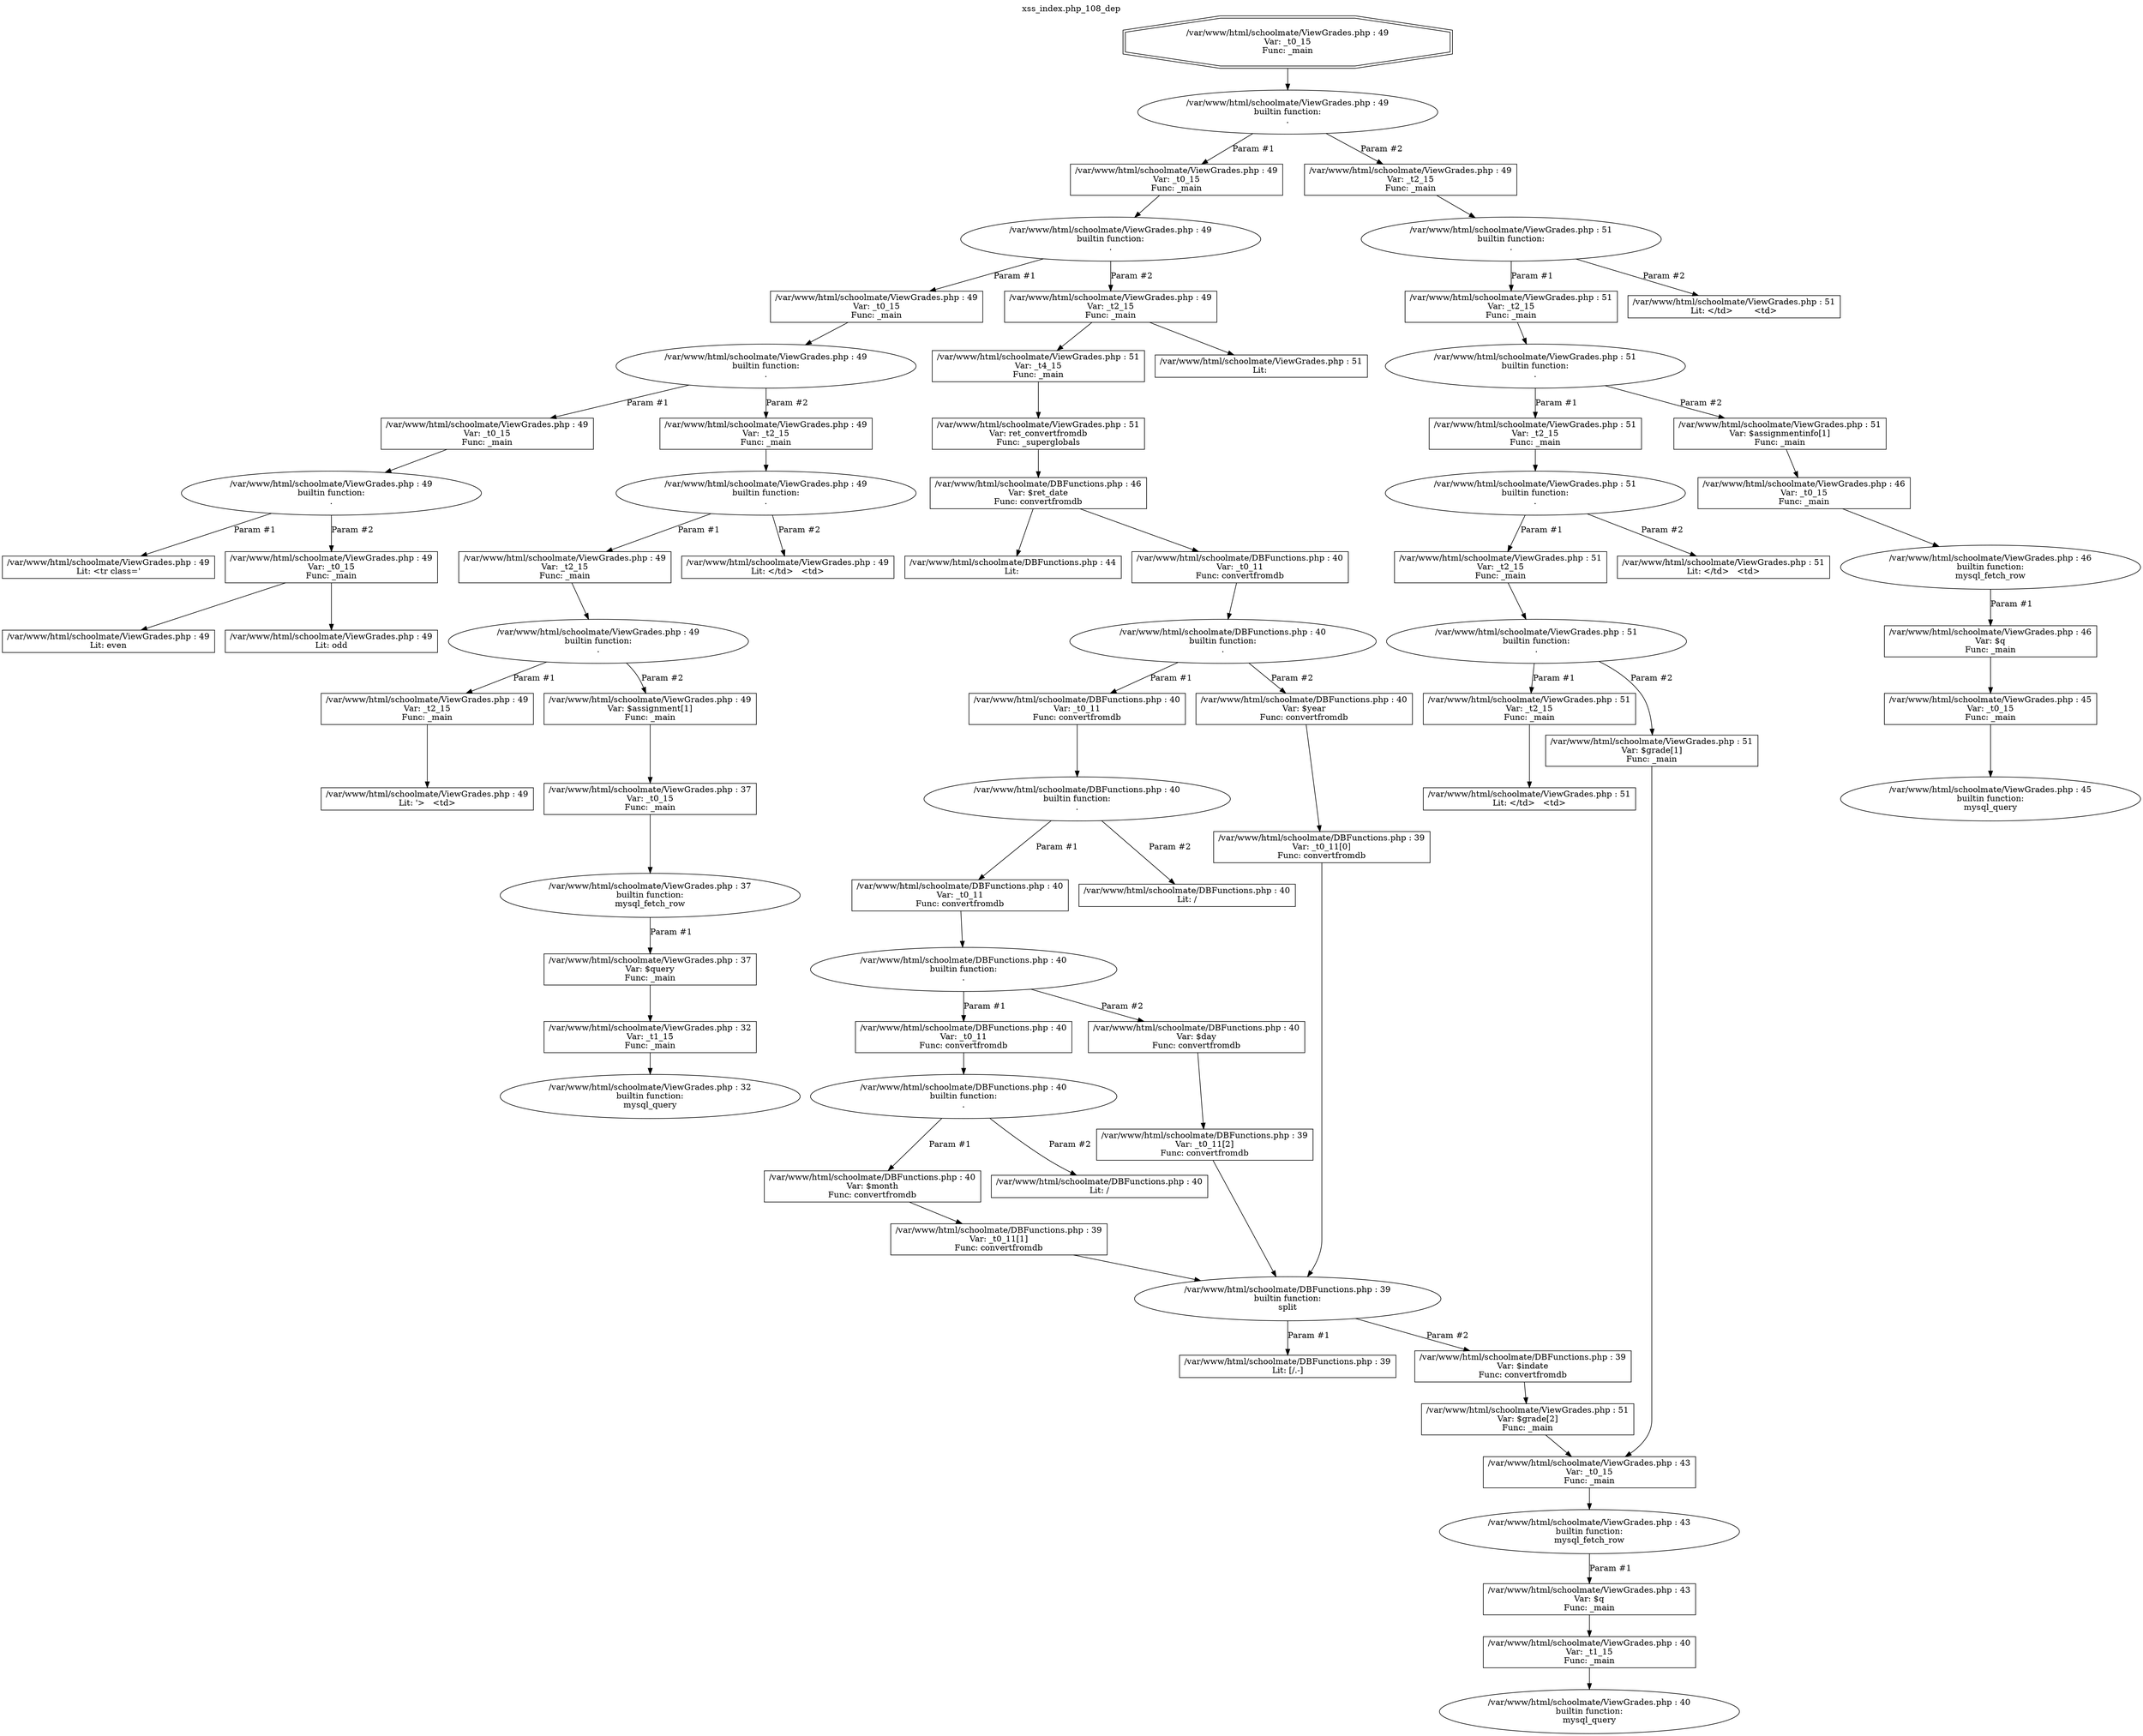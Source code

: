 digraph cfg {
  label="xss_index.php_108_dep";
  labelloc=t;
  n1 [shape=doubleoctagon, label="/var/www/html/schoolmate/ViewGrades.php : 49\nVar: _t0_15\nFunc: _main\n"];
  n2 [shape=ellipse, label="/var/www/html/schoolmate/ViewGrades.php : 49\nbuiltin function:\n.\n"];
  n3 [shape=box, label="/var/www/html/schoolmate/ViewGrades.php : 49\nVar: _t0_15\nFunc: _main\n"];
  n4 [shape=ellipse, label="/var/www/html/schoolmate/ViewGrades.php : 49\nbuiltin function:\n.\n"];
  n5 [shape=box, label="/var/www/html/schoolmate/ViewGrades.php : 49\nVar: _t0_15\nFunc: _main\n"];
  n6 [shape=ellipse, label="/var/www/html/schoolmate/ViewGrades.php : 49\nbuiltin function:\n.\n"];
  n7 [shape=box, label="/var/www/html/schoolmate/ViewGrades.php : 49\nVar: _t0_15\nFunc: _main\n"];
  n8 [shape=ellipse, label="/var/www/html/schoolmate/ViewGrades.php : 49\nbuiltin function:\n.\n"];
  n9 [shape=box, label="/var/www/html/schoolmate/ViewGrades.php : 49\nLit: <tr class='\n"];
  n10 [shape=box, label="/var/www/html/schoolmate/ViewGrades.php : 49\nVar: _t0_15\nFunc: _main\n"];
  n11 [shape=box, label="/var/www/html/schoolmate/ViewGrades.php : 49\nLit: even\n"];
  n12 [shape=box, label="/var/www/html/schoolmate/ViewGrades.php : 49\nLit: odd\n"];
  n13 [shape=box, label="/var/www/html/schoolmate/ViewGrades.php : 49\nVar: _t2_15\nFunc: _main\n"];
  n14 [shape=ellipse, label="/var/www/html/schoolmate/ViewGrades.php : 49\nbuiltin function:\n.\n"];
  n15 [shape=box, label="/var/www/html/schoolmate/ViewGrades.php : 49\nVar: _t2_15\nFunc: _main\n"];
  n16 [shape=ellipse, label="/var/www/html/schoolmate/ViewGrades.php : 49\nbuiltin function:\n.\n"];
  n17 [shape=box, label="/var/www/html/schoolmate/ViewGrades.php : 49\nVar: _t2_15\nFunc: _main\n"];
  n18 [shape=box, label="/var/www/html/schoolmate/ViewGrades.php : 49\nLit: '>   <td>\n"];
  n19 [shape=box, label="/var/www/html/schoolmate/ViewGrades.php : 49\nVar: $assignment[1]\nFunc: _main\n"];
  n20 [shape=box, label="/var/www/html/schoolmate/ViewGrades.php : 37\nVar: _t0_15\nFunc: _main\n"];
  n21 [shape=ellipse, label="/var/www/html/schoolmate/ViewGrades.php : 37\nbuiltin function:\nmysql_fetch_row\n"];
  n22 [shape=box, label="/var/www/html/schoolmate/ViewGrades.php : 37\nVar: $query\nFunc: _main\n"];
  n23 [shape=box, label="/var/www/html/schoolmate/ViewGrades.php : 32\nVar: _t1_15\nFunc: _main\n"];
  n24 [shape=ellipse, label="/var/www/html/schoolmate/ViewGrades.php : 32\nbuiltin function:\nmysql_query\n"];
  n25 [shape=box, label="/var/www/html/schoolmate/ViewGrades.php : 49\nLit: </td>   <td>\n"];
  n26 [shape=box, label="/var/www/html/schoolmate/ViewGrades.php : 49\nVar: _t2_15\nFunc: _main\n"];
  n27 [shape=box, label="/var/www/html/schoolmate/ViewGrades.php : 51\nVar: _t4_15\nFunc: _main\n"];
  n28 [shape=box, label="/var/www/html/schoolmate/ViewGrades.php : 51\nVar: ret_convertfromdb\nFunc: _superglobals\n"];
  n29 [shape=box, label="/var/www/html/schoolmate/DBFunctions.php : 46\nVar: $ret_date\nFunc: convertfromdb\n"];
  n30 [shape=box, label="/var/www/html/schoolmate/DBFunctions.php : 44\nLit: \n"];
  n31 [shape=box, label="/var/www/html/schoolmate/DBFunctions.php : 40\nVar: _t0_11\nFunc: convertfromdb\n"];
  n32 [shape=ellipse, label="/var/www/html/schoolmate/DBFunctions.php : 40\nbuiltin function:\n.\n"];
  n33 [shape=box, label="/var/www/html/schoolmate/DBFunctions.php : 40\nVar: _t0_11\nFunc: convertfromdb\n"];
  n34 [shape=ellipse, label="/var/www/html/schoolmate/DBFunctions.php : 40\nbuiltin function:\n.\n"];
  n35 [shape=box, label="/var/www/html/schoolmate/DBFunctions.php : 40\nVar: _t0_11\nFunc: convertfromdb\n"];
  n36 [shape=ellipse, label="/var/www/html/schoolmate/DBFunctions.php : 40\nbuiltin function:\n.\n"];
  n37 [shape=box, label="/var/www/html/schoolmate/DBFunctions.php : 40\nVar: _t0_11\nFunc: convertfromdb\n"];
  n38 [shape=ellipse, label="/var/www/html/schoolmate/DBFunctions.php : 40\nbuiltin function:\n.\n"];
  n39 [shape=box, label="/var/www/html/schoolmate/DBFunctions.php : 40\nVar: $month\nFunc: convertfromdb\n"];
  n40 [shape=box, label="/var/www/html/schoolmate/DBFunctions.php : 39\nVar: _t0_11[1]\nFunc: convertfromdb\n"];
  n41 [shape=ellipse, label="/var/www/html/schoolmate/DBFunctions.php : 39\nbuiltin function:\nsplit\n"];
  n42 [shape=box, label="/var/www/html/schoolmate/DBFunctions.php : 39\nLit: [/.-]\n"];
  n43 [shape=box, label="/var/www/html/schoolmate/DBFunctions.php : 39\nVar: $indate\nFunc: convertfromdb\n"];
  n44 [shape=box, label="/var/www/html/schoolmate/ViewGrades.php : 51\nVar: $grade[2]\nFunc: _main\n"];
  n45 [shape=box, label="/var/www/html/schoolmate/ViewGrades.php : 43\nVar: _t0_15\nFunc: _main\n"];
  n46 [shape=ellipse, label="/var/www/html/schoolmate/ViewGrades.php : 43\nbuiltin function:\nmysql_fetch_row\n"];
  n47 [shape=box, label="/var/www/html/schoolmate/ViewGrades.php : 43\nVar: $q\nFunc: _main\n"];
  n48 [shape=box, label="/var/www/html/schoolmate/ViewGrades.php : 40\nVar: _t1_15\nFunc: _main\n"];
  n49 [shape=ellipse, label="/var/www/html/schoolmate/ViewGrades.php : 40\nbuiltin function:\nmysql_query\n"];
  n50 [shape=box, label="/var/www/html/schoolmate/DBFunctions.php : 40\nLit: /\n"];
  n51 [shape=box, label="/var/www/html/schoolmate/DBFunctions.php : 40\nVar: $day\nFunc: convertfromdb\n"];
  n52 [shape=box, label="/var/www/html/schoolmate/DBFunctions.php : 39\nVar: _t0_11[2]\nFunc: convertfromdb\n"];
  n53 [shape=box, label="/var/www/html/schoolmate/DBFunctions.php : 40\nLit: /\n"];
  n54 [shape=box, label="/var/www/html/schoolmate/DBFunctions.php : 40\nVar: $year\nFunc: convertfromdb\n"];
  n55 [shape=box, label="/var/www/html/schoolmate/DBFunctions.php : 39\nVar: _t0_11[0]\nFunc: convertfromdb\n"];
  n56 [shape=box, label="/var/www/html/schoolmate/ViewGrades.php : 51\nLit: \n"];
  n57 [shape=box, label="/var/www/html/schoolmate/ViewGrades.php : 49\nVar: _t2_15\nFunc: _main\n"];
  n58 [shape=ellipse, label="/var/www/html/schoolmate/ViewGrades.php : 51\nbuiltin function:\n.\n"];
  n59 [shape=box, label="/var/www/html/schoolmate/ViewGrades.php : 51\nVar: _t2_15\nFunc: _main\n"];
  n60 [shape=ellipse, label="/var/www/html/schoolmate/ViewGrades.php : 51\nbuiltin function:\n.\n"];
  n61 [shape=box, label="/var/www/html/schoolmate/ViewGrades.php : 51\nVar: _t2_15\nFunc: _main\n"];
  n62 [shape=ellipse, label="/var/www/html/schoolmate/ViewGrades.php : 51\nbuiltin function:\n.\n"];
  n63 [shape=box, label="/var/www/html/schoolmate/ViewGrades.php : 51\nVar: _t2_15\nFunc: _main\n"];
  n64 [shape=ellipse, label="/var/www/html/schoolmate/ViewGrades.php : 51\nbuiltin function:\n.\n"];
  n65 [shape=box, label="/var/www/html/schoolmate/ViewGrades.php : 51\nVar: _t2_15\nFunc: _main\n"];
  n66 [shape=box, label="/var/www/html/schoolmate/ViewGrades.php : 51\nLit: </td>   <td>\n"];
  n67 [shape=box, label="/var/www/html/schoolmate/ViewGrades.php : 51\nVar: $grade[1]\nFunc: _main\n"];
  n68 [shape=box, label="/var/www/html/schoolmate/ViewGrades.php : 51\nLit: </td>   <td>\n"];
  n69 [shape=box, label="/var/www/html/schoolmate/ViewGrades.php : 51\nVar: $assignmentinfo[1]\nFunc: _main\n"];
  n70 [shape=box, label="/var/www/html/schoolmate/ViewGrades.php : 46\nVar: _t0_15\nFunc: _main\n"];
  n71 [shape=ellipse, label="/var/www/html/schoolmate/ViewGrades.php : 46\nbuiltin function:\nmysql_fetch_row\n"];
  n72 [shape=box, label="/var/www/html/schoolmate/ViewGrades.php : 46\nVar: $q\nFunc: _main\n"];
  n73 [shape=box, label="/var/www/html/schoolmate/ViewGrades.php : 45\nVar: _t0_15\nFunc: _main\n"];
  n74 [shape=ellipse, label="/var/www/html/schoolmate/ViewGrades.php : 45\nbuiltin function:\nmysql_query\n"];
  n75 [shape=box, label="/var/www/html/schoolmate/ViewGrades.php : 51\nLit: </td>	<td>\n"];
  n1 -> n2;
  n3 -> n4;
  n5 -> n6;
  n7 -> n8;
  n8 -> n9[label="Param #1"];
  n8 -> n10[label="Param #2"];
  n10 -> n11;
  n10 -> n12;
  n6 -> n7[label="Param #1"];
  n6 -> n13[label="Param #2"];
  n13 -> n14;
  n15 -> n16;
  n17 -> n18;
  n16 -> n17[label="Param #1"];
  n16 -> n19[label="Param #2"];
  n20 -> n21;
  n23 -> n24;
  n22 -> n23;
  n21 -> n22[label="Param #1"];
  n19 -> n20;
  n14 -> n15[label="Param #1"];
  n14 -> n25[label="Param #2"];
  n4 -> n5[label="Param #1"];
  n4 -> n26[label="Param #2"];
  n29 -> n30;
  n29 -> n31;
  n31 -> n32;
  n33 -> n34;
  n35 -> n36;
  n37 -> n38;
  n40 -> n41;
  n41 -> n42[label="Param #1"];
  n41 -> n43[label="Param #2"];
  n45 -> n46;
  n48 -> n49;
  n47 -> n48;
  n46 -> n47[label="Param #1"];
  n44 -> n45;
  n43 -> n44;
  n39 -> n40;
  n38 -> n39[label="Param #1"];
  n38 -> n50[label="Param #2"];
  n36 -> n37[label="Param #1"];
  n36 -> n51[label="Param #2"];
  n52 -> n41;
  n51 -> n52;
  n34 -> n35[label="Param #1"];
  n34 -> n53[label="Param #2"];
  n32 -> n33[label="Param #1"];
  n32 -> n54[label="Param #2"];
  n55 -> n41;
  n54 -> n55;
  n28 -> n29;
  n27 -> n28;
  n26 -> n27;
  n26 -> n56;
  n2 -> n3[label="Param #1"];
  n2 -> n57[label="Param #2"];
  n57 -> n58;
  n59 -> n60;
  n61 -> n62;
  n63 -> n64;
  n65 -> n66;
  n64 -> n65[label="Param #1"];
  n64 -> n67[label="Param #2"];
  n67 -> n45;
  n62 -> n63[label="Param #1"];
  n62 -> n68[label="Param #2"];
  n60 -> n61[label="Param #1"];
  n60 -> n69[label="Param #2"];
  n70 -> n71;
  n73 -> n74;
  n72 -> n73;
  n71 -> n72[label="Param #1"];
  n69 -> n70;
  n58 -> n59[label="Param #1"];
  n58 -> n75[label="Param #2"];
}
